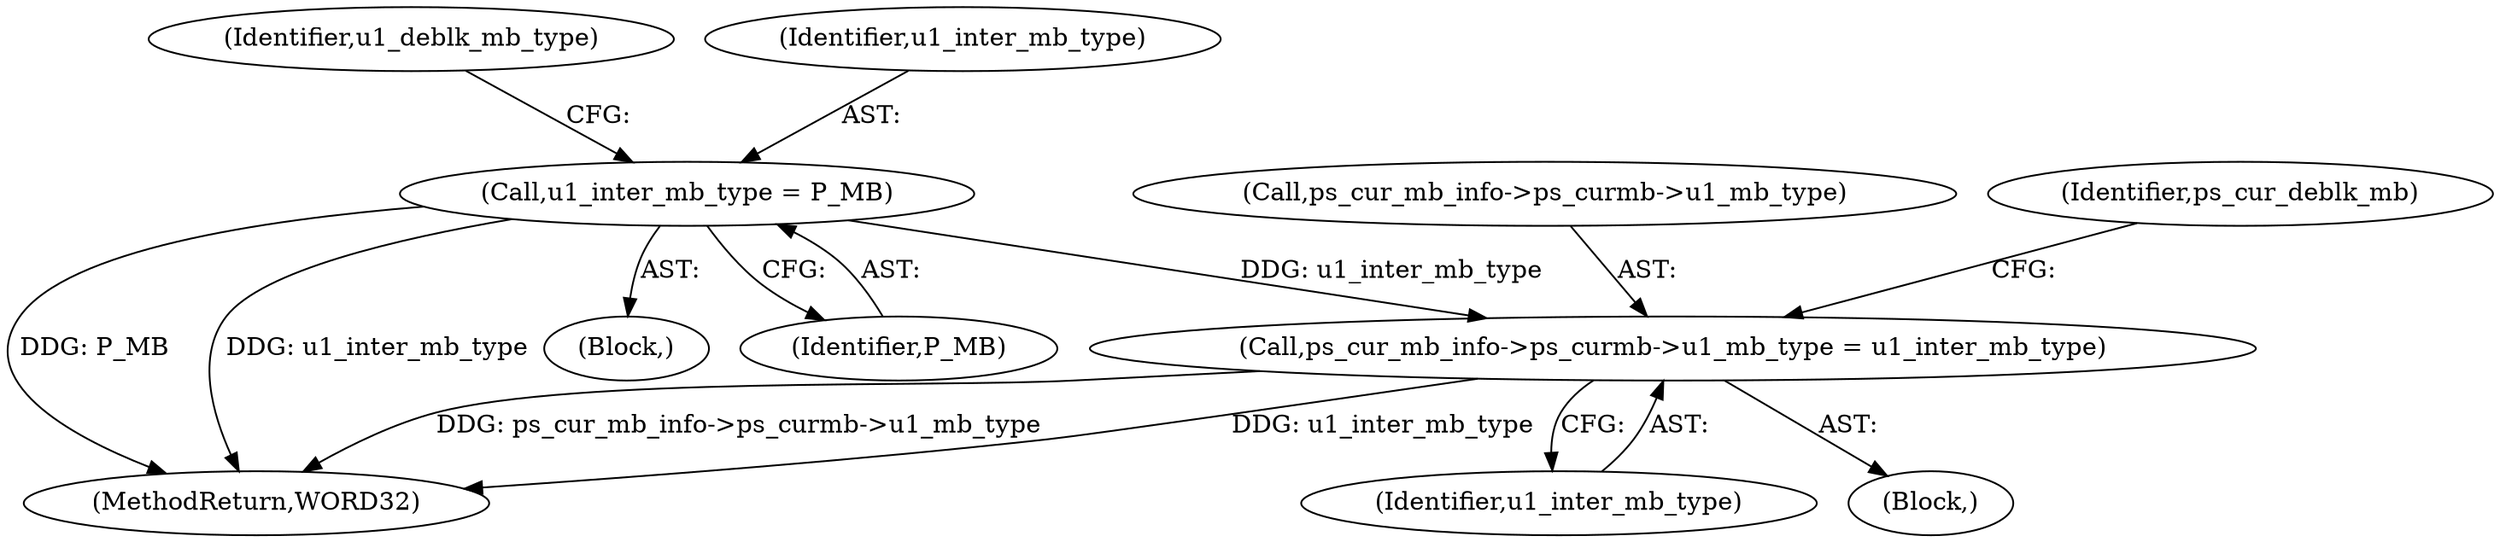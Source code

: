 digraph "0_Android_0b23c81c3dd9ec38f7e6806a3955fed1925541a0_1@pointer" {
"1001207" [label="(Call,ps_cur_mb_info->ps_curmb->u1_mb_type = u1_inter_mb_type)"];
"1000955" [label="(Call,u1_inter_mb_type = P_MB)"];
"1001073" [label="(Block,)"];
"1000959" [label="(Identifier,u1_deblk_mb_type)"];
"1001208" [label="(Call,ps_cur_mb_info->ps_curmb->u1_mb_type)"];
"1000955" [label="(Call,u1_inter_mb_type = P_MB)"];
"1001207" [label="(Call,ps_cur_mb_info->ps_curmb->u1_mb_type = u1_inter_mb_type)"];
"1000957" [label="(Identifier,P_MB)"];
"1001427" [label="(MethodReturn,WORD32)"];
"1000956" [label="(Identifier,u1_inter_mb_type)"];
"1001216" [label="(Identifier,ps_cur_deblk_mb)"];
"1001213" [label="(Identifier,u1_inter_mb_type)"];
"1000138" [label="(Block,)"];
"1001207" -> "1001073"  [label="AST: "];
"1001207" -> "1001213"  [label="CFG: "];
"1001208" -> "1001207"  [label="AST: "];
"1001213" -> "1001207"  [label="AST: "];
"1001216" -> "1001207"  [label="CFG: "];
"1001207" -> "1001427"  [label="DDG: u1_inter_mb_type"];
"1001207" -> "1001427"  [label="DDG: ps_cur_mb_info->ps_curmb->u1_mb_type"];
"1000955" -> "1001207"  [label="DDG: u1_inter_mb_type"];
"1000955" -> "1000138"  [label="AST: "];
"1000955" -> "1000957"  [label="CFG: "];
"1000956" -> "1000955"  [label="AST: "];
"1000957" -> "1000955"  [label="AST: "];
"1000959" -> "1000955"  [label="CFG: "];
"1000955" -> "1001427"  [label="DDG: P_MB"];
"1000955" -> "1001427"  [label="DDG: u1_inter_mb_type"];
}
